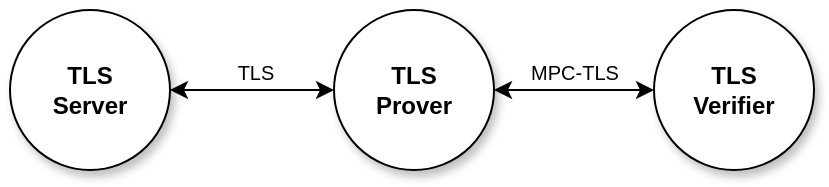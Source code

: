 <mxfile version="24.7.5">
  <diagram id="kcIGn_kX_1L25iIxUXLg" name="Page-1">
    <mxGraphModel dx="2508" dy="1452" grid="1" gridSize="10" guides="1" tooltips="1" connect="1" arrows="1" fold="1" page="1" pageScale="1" pageWidth="850" pageHeight="1100" math="0" shadow="0">
      <root>
        <mxCell id="0" />
        <mxCell id="1" parent="0" />
        <mxCell id="EZAqd18MQriHtEKbU3QA-1" value="TLS&lt;br&gt;Prover" style="ellipse;whiteSpace=wrap;html=1;aspect=fixed;shadow=1;fontStyle=1;connectable=1;" parent="1" vertex="1">
          <mxGeometry x="200" y="260" width="80" height="80" as="geometry" />
        </mxCell>
        <mxCell id="EZAqd18MQriHtEKbU3QA-2" value="TLS&lt;br&gt;Server" style="ellipse;whiteSpace=wrap;html=1;aspect=fixed;shadow=1;fontStyle=1" parent="1" vertex="1">
          <mxGeometry x="38" y="260" width="80" height="80" as="geometry" />
        </mxCell>
        <mxCell id="GdnXkJGOJiVmK7E47u4y-43" value="TLS&lt;br&gt;Verifier" style="ellipse;whiteSpace=wrap;html=1;aspect=fixed;shadow=1;fontStyle=1" parent="1" vertex="1">
          <mxGeometry x="360" y="260" width="80" height="80" as="geometry" />
        </mxCell>
        <mxCell id="GdnXkJGOJiVmK7E47u4y-45" value="" style="endArrow=classic;startArrow=classic;html=1;rounded=0;entryX=0;entryY=0.5;entryDx=0;entryDy=0;" parent="1" source="EZAqd18MQriHtEKbU3QA-2" target="EZAqd18MQriHtEKbU3QA-1" edge="1">
          <mxGeometry width="50" height="50" relative="1" as="geometry">
            <mxPoint x="350" y="490" as="sourcePoint" />
            <mxPoint x="400" y="440" as="targetPoint" />
          </mxGeometry>
        </mxCell>
        <mxCell id="GdnXkJGOJiVmK7E47u4y-46" value="TLS" style="whiteSpace=wrap;html=1;fillColor=none;strokeColor=none;fontSize=10;" parent="1" vertex="1">
          <mxGeometry x="126.5" y="286" width="67.5" height="10" as="geometry" />
        </mxCell>
        <mxCell id="GdnXkJGOJiVmK7E47u4y-49" value="" style="endArrow=classic;html=1;rounded=0;startArrow=classic;startFill=1;exitX=1;exitY=0.5;exitDx=0;exitDy=0;entryX=0;entryY=0.5;entryDx=0;entryDy=0;" parent="1" source="EZAqd18MQriHtEKbU3QA-1" target="GdnXkJGOJiVmK7E47u4y-43" edge="1">
          <mxGeometry width="50" height="50" relative="1" as="geometry">
            <mxPoint x="280" y="289" as="sourcePoint" />
            <mxPoint x="360" y="289" as="targetPoint" />
          </mxGeometry>
        </mxCell>
        <mxCell id="10" value="MPC-TLS" style="edgeLabel;html=1;align=center;verticalAlign=middle;resizable=0;points=[];fontSize=10;labelBackgroundColor=none;" parent="GdnXkJGOJiVmK7E47u4y-49" vertex="1" connectable="0">
          <mxGeometry x="-0.507" relative="1" as="geometry">
            <mxPoint x="20" y="-9" as="offset" />
          </mxGeometry>
        </mxCell>
      </root>
    </mxGraphModel>
  </diagram>
</mxfile>
